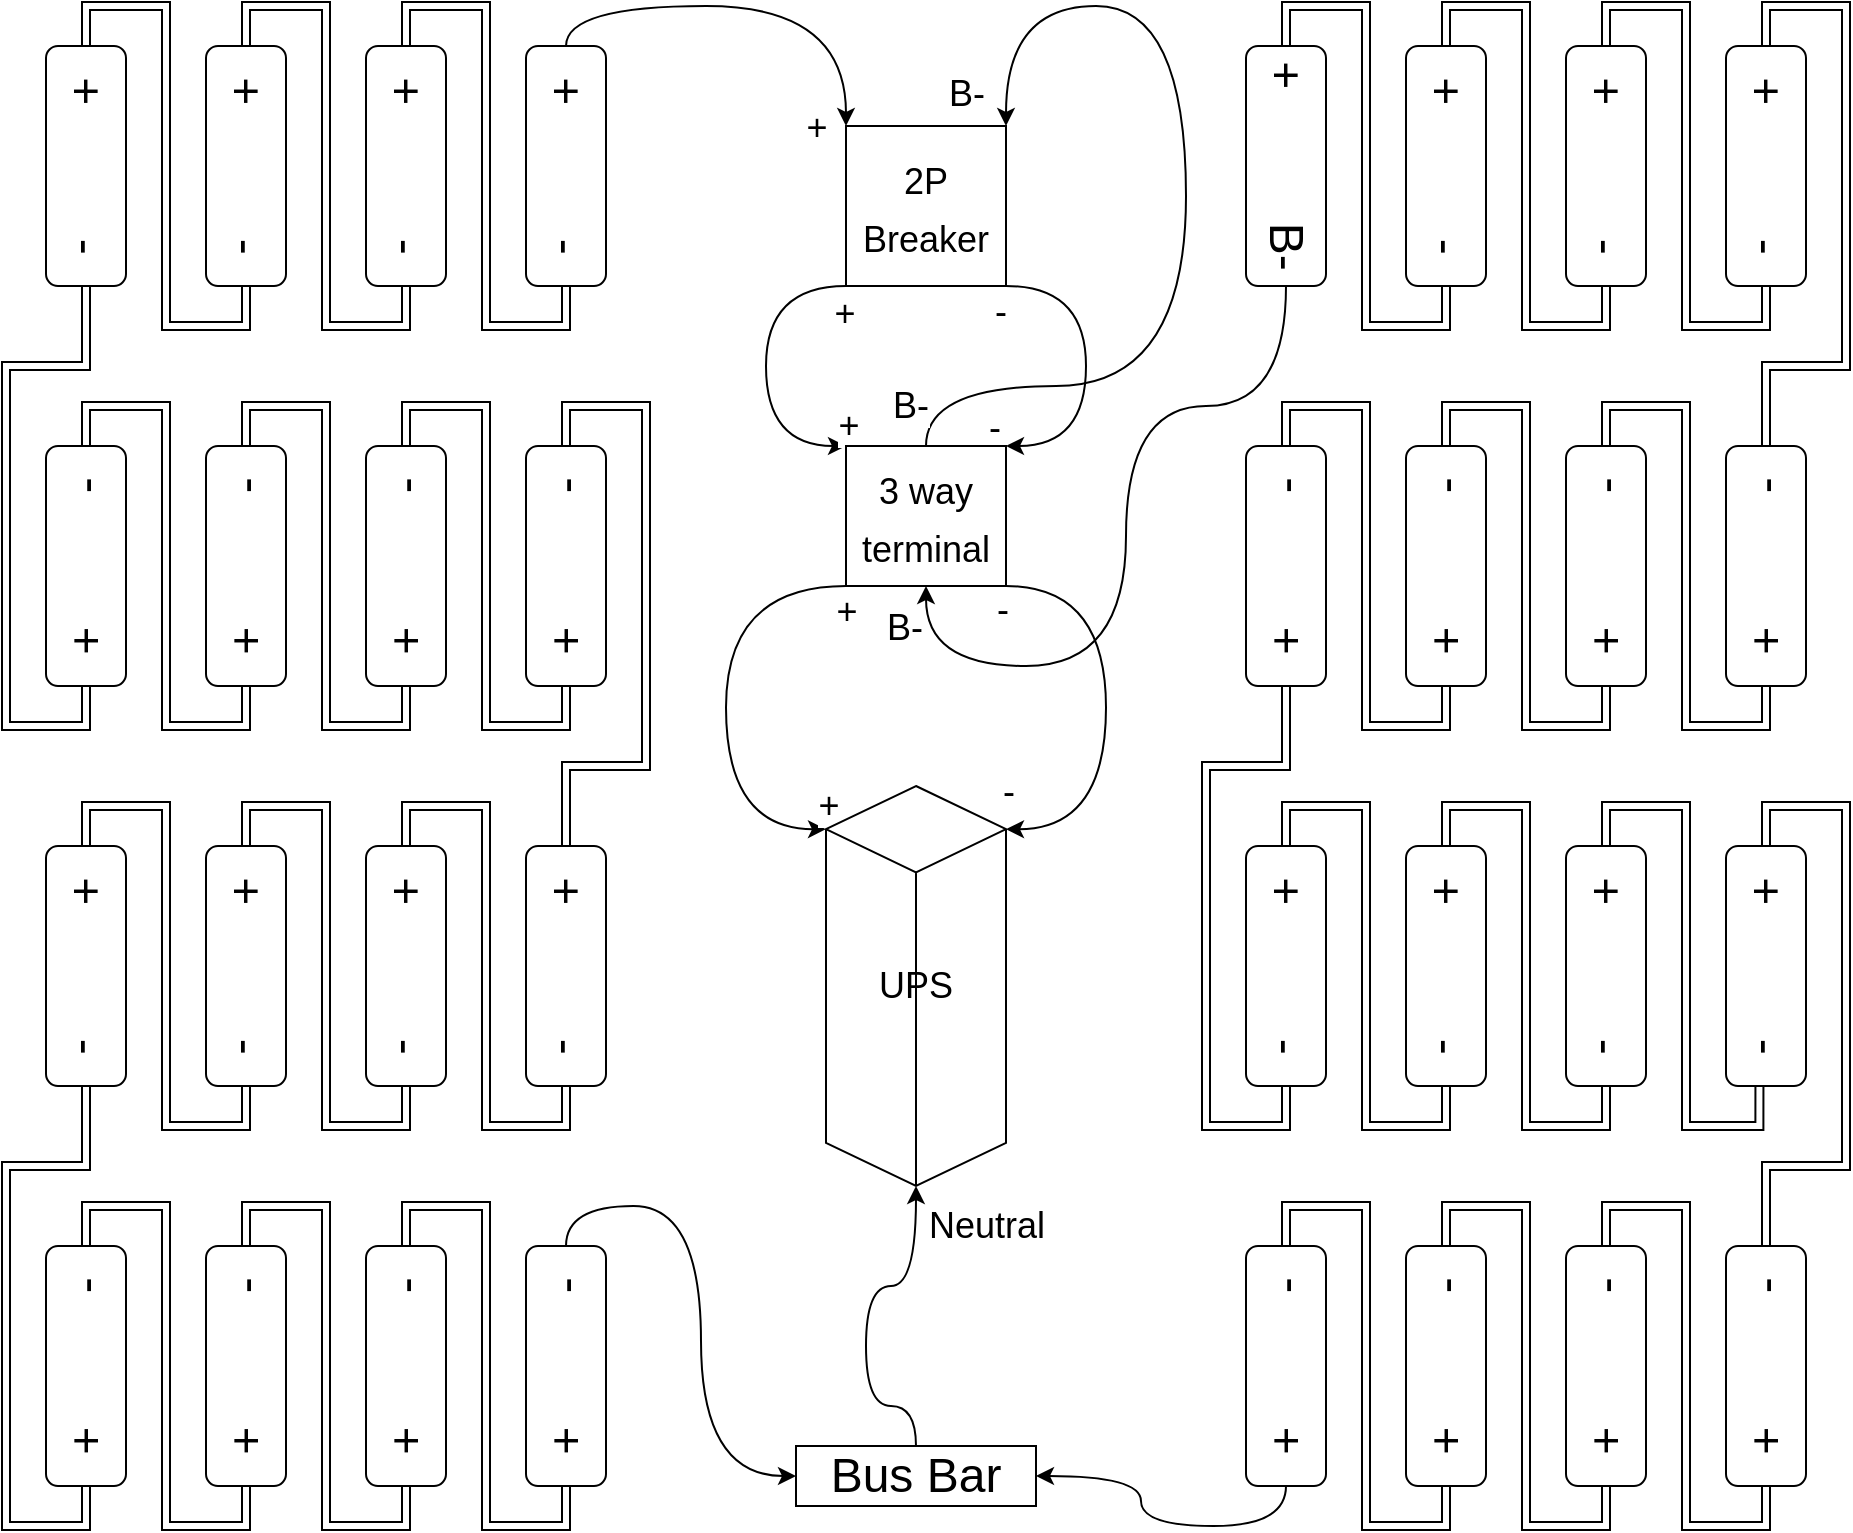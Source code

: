 <mxfile version="20.3.0" type="github">
  <diagram id="mfU2BSazRaiEXbV0FyCT" name="Page-1">
    <mxGraphModel dx="1422" dy="754" grid="1" gridSize="10" guides="1" tooltips="1" connect="1" arrows="1" fold="1" page="1" pageScale="1" pageWidth="1169" pageHeight="827" math="0" shadow="0">
      <root>
        <mxCell id="0" />
        <mxCell id="1" parent="0" />
        <mxCell id="yQb2XTzOwnP5ZNW3T5DW-7" style="rounded=0;orthogonalLoop=1;jettySize=auto;html=1;exitX=0;exitY=0.5;exitDx=0;exitDy=0;entryX=1;entryY=0.5;entryDx=0;entryDy=0;fontSize=24;edgeStyle=orthogonalEdgeStyle;shape=link;" parent="1" source="yQb2XTzOwnP5ZNW3T5DW-5" target="yQb2XTzOwnP5ZNW3T5DW-6" edge="1">
          <mxGeometry relative="1" as="geometry" />
        </mxCell>
        <mxCell id="yQb2XTzOwnP5ZNW3T5DW-20" style="edgeStyle=orthogonalEdgeStyle;shape=link;rounded=0;orthogonalLoop=1;jettySize=auto;html=1;exitX=1;exitY=0.5;exitDx=0;exitDy=0;entryX=0;entryY=0.5;entryDx=0;entryDy=0;fontSize=24;" parent="1" source="yQb2XTzOwnP5ZNW3T5DW-5" target="yQb2XTzOwnP5ZNW3T5DW-18" edge="1">
          <mxGeometry relative="1" as="geometry" />
        </mxCell>
        <mxCell id="yQb2XTzOwnP5ZNW3T5DW-5" value="&lt;font style=&quot;font-size: 24px;&quot;&gt;+&amp;nbsp; &amp;nbsp; &amp;nbsp; &amp;nbsp; &amp;nbsp; -&lt;/font&gt;" style="rounded=1;whiteSpace=wrap;html=1;fontSize=18;rotation=90;" parent="1" vertex="1">
          <mxGeometry y="80" width="120" height="40" as="geometry" />
        </mxCell>
        <mxCell id="yQb2XTzOwnP5ZNW3T5DW-9" style="edgeStyle=orthogonalEdgeStyle;shape=link;rounded=0;orthogonalLoop=1;jettySize=auto;html=1;exitX=0;exitY=0.5;exitDx=0;exitDy=0;entryX=1;entryY=0.5;entryDx=0;entryDy=0;fontSize=24;" parent="1" source="yQb2XTzOwnP5ZNW3T5DW-6" target="yQb2XTzOwnP5ZNW3T5DW-8" edge="1">
          <mxGeometry relative="1" as="geometry" />
        </mxCell>
        <mxCell id="yQb2XTzOwnP5ZNW3T5DW-6" value="&lt;font style=&quot;font-size: 24px;&quot;&gt;+&amp;nbsp; &amp;nbsp; &amp;nbsp; &amp;nbsp; &amp;nbsp; -&lt;/font&gt;" style="rounded=1;whiteSpace=wrap;html=1;fontSize=18;rotation=90;" parent="1" vertex="1">
          <mxGeometry x="80" y="80" width="120" height="40" as="geometry" />
        </mxCell>
        <mxCell id="yQb2XTzOwnP5ZNW3T5DW-11" style="edgeStyle=orthogonalEdgeStyle;shape=link;rounded=0;orthogonalLoop=1;jettySize=auto;html=1;exitX=0;exitY=0.5;exitDx=0;exitDy=0;entryX=1;entryY=0.5;entryDx=0;entryDy=0;fontSize=24;" parent="1" source="yQb2XTzOwnP5ZNW3T5DW-8" target="yQb2XTzOwnP5ZNW3T5DW-10" edge="1">
          <mxGeometry relative="1" as="geometry" />
        </mxCell>
        <mxCell id="yQb2XTzOwnP5ZNW3T5DW-8" value="&lt;font style=&quot;font-size: 24px;&quot;&gt;+&amp;nbsp; &amp;nbsp; &amp;nbsp; &amp;nbsp; &amp;nbsp; -&lt;/font&gt;" style="rounded=1;whiteSpace=wrap;html=1;fontSize=18;rotation=90;" parent="1" vertex="1">
          <mxGeometry x="160" y="80" width="120" height="40" as="geometry" />
        </mxCell>
        <mxCell id="XG2Kc8SGQfTMG4fcbG-y-9" style="edgeStyle=orthogonalEdgeStyle;curved=1;rounded=0;orthogonalLoop=1;jettySize=auto;html=1;exitX=0;exitY=0.5;exitDx=0;exitDy=0;entryX=0;entryY=0;entryDx=0;entryDy=0;fontSize=18;elbow=vertical;" edge="1" parent="1" source="yQb2XTzOwnP5ZNW3T5DW-10" target="yQb2XTzOwnP5ZNW3T5DW-78">
          <mxGeometry relative="1" as="geometry" />
        </mxCell>
        <mxCell id="XG2Kc8SGQfTMG4fcbG-y-10" value="+" style="edgeLabel;html=1;align=center;verticalAlign=middle;resizable=0;points=[];fontSize=18;" vertex="1" connectable="0" parent="XG2Kc8SGQfTMG4fcbG-y-9">
          <mxGeometry x="0.881" y="1" relative="1" as="geometry">
            <mxPoint x="-16" y="14" as="offset" />
          </mxGeometry>
        </mxCell>
        <mxCell id="yQb2XTzOwnP5ZNW3T5DW-10" value="&lt;font style=&quot;font-size: 24px;&quot;&gt;+&amp;nbsp; &amp;nbsp; &amp;nbsp; &amp;nbsp; &amp;nbsp; -&lt;/font&gt;" style="rounded=1;whiteSpace=wrap;html=1;fontSize=18;rotation=90;" parent="1" vertex="1">
          <mxGeometry x="240" y="80" width="120" height="40" as="geometry" />
        </mxCell>
        <mxCell id="yQb2XTzOwnP5ZNW3T5DW-32" style="edgeStyle=orthogonalEdgeStyle;shape=link;rounded=0;orthogonalLoop=1;jettySize=auto;html=1;exitX=1;exitY=0.5;exitDx=0;exitDy=0;fontSize=24;" parent="1" source="yQb2XTzOwnP5ZNW3T5DW-15" target="yQb2XTzOwnP5ZNW3T5DW-27" edge="1">
          <mxGeometry relative="1" as="geometry" />
        </mxCell>
        <mxCell id="yQb2XTzOwnP5ZNW3T5DW-15" value="&lt;font style=&quot;font-size: 24px;&quot;&gt;+&amp;nbsp; &amp;nbsp; &amp;nbsp; &amp;nbsp; &amp;nbsp; -&lt;/font&gt;" style="rounded=1;whiteSpace=wrap;html=1;fontSize=18;rotation=-90;" parent="1" vertex="1">
          <mxGeometry x="240" y="280" width="120" height="40" as="geometry" />
        </mxCell>
        <mxCell id="yQb2XTzOwnP5ZNW3T5DW-23" style="edgeStyle=orthogonalEdgeStyle;shape=link;rounded=0;orthogonalLoop=1;jettySize=auto;html=1;exitX=1;exitY=0.5;exitDx=0;exitDy=0;entryX=0;entryY=0.5;entryDx=0;entryDy=0;fontSize=24;" parent="1" source="yQb2XTzOwnP5ZNW3T5DW-16" target="yQb2XTzOwnP5ZNW3T5DW-15" edge="1">
          <mxGeometry relative="1" as="geometry" />
        </mxCell>
        <mxCell id="yQb2XTzOwnP5ZNW3T5DW-16" value="&lt;font style=&quot;font-size: 24px;&quot;&gt;+&amp;nbsp; &amp;nbsp; &amp;nbsp; &amp;nbsp; &amp;nbsp; -&lt;/font&gt;" style="rounded=1;whiteSpace=wrap;html=1;fontSize=18;rotation=-90;" parent="1" vertex="1">
          <mxGeometry x="160" y="280" width="120" height="40" as="geometry" />
        </mxCell>
        <mxCell id="yQb2XTzOwnP5ZNW3T5DW-22" style="edgeStyle=orthogonalEdgeStyle;shape=link;rounded=0;orthogonalLoop=1;jettySize=auto;html=1;exitX=1;exitY=0.5;exitDx=0;exitDy=0;entryX=0;entryY=0.5;entryDx=0;entryDy=0;fontSize=24;" parent="1" source="yQb2XTzOwnP5ZNW3T5DW-17" target="yQb2XTzOwnP5ZNW3T5DW-16" edge="1">
          <mxGeometry relative="1" as="geometry" />
        </mxCell>
        <mxCell id="yQb2XTzOwnP5ZNW3T5DW-17" value="&lt;font style=&quot;font-size: 24px;&quot;&gt;+&amp;nbsp; &amp;nbsp; &amp;nbsp; &amp;nbsp; &amp;nbsp; -&lt;/font&gt;" style="rounded=1;whiteSpace=wrap;html=1;fontSize=18;rotation=-90;" parent="1" vertex="1">
          <mxGeometry x="80" y="280" width="120" height="40" as="geometry" />
        </mxCell>
        <mxCell id="yQb2XTzOwnP5ZNW3T5DW-21" style="edgeStyle=orthogonalEdgeStyle;shape=link;rounded=0;orthogonalLoop=1;jettySize=auto;html=1;exitX=1;exitY=0.5;exitDx=0;exitDy=0;entryX=0;entryY=0.5;entryDx=0;entryDy=0;fontSize=24;" parent="1" source="yQb2XTzOwnP5ZNW3T5DW-18" target="yQb2XTzOwnP5ZNW3T5DW-17" edge="1">
          <mxGeometry relative="1" as="geometry" />
        </mxCell>
        <mxCell id="yQb2XTzOwnP5ZNW3T5DW-18" value="&lt;font style=&quot;font-size: 24px;&quot;&gt;+&amp;nbsp; &amp;nbsp; &amp;nbsp; &amp;nbsp; &amp;nbsp; -&lt;/font&gt;" style="rounded=1;whiteSpace=wrap;html=1;fontSize=18;rotation=-90;" parent="1" vertex="1">
          <mxGeometry y="280" width="120" height="40" as="geometry" />
        </mxCell>
        <mxCell id="yQb2XTzOwnP5ZNW3T5DW-36" style="edgeStyle=orthogonalEdgeStyle;shape=link;rounded=0;orthogonalLoop=1;jettySize=auto;html=1;exitX=1;exitY=0.5;exitDx=0;exitDy=0;entryX=0;entryY=0.5;entryDx=0;entryDy=0;fontSize=24;" parent="1" source="yQb2XTzOwnP5ZNW3T5DW-24" target="yQb2XTzOwnP5ZNW3T5DW-31" edge="1">
          <mxGeometry relative="1" as="geometry" />
        </mxCell>
        <mxCell id="yQb2XTzOwnP5ZNW3T5DW-24" value="&lt;font style=&quot;font-size: 24px;&quot;&gt;+&amp;nbsp; &amp;nbsp; &amp;nbsp; &amp;nbsp; &amp;nbsp; -&lt;/font&gt;" style="rounded=1;whiteSpace=wrap;html=1;fontSize=18;rotation=90;" parent="1" vertex="1">
          <mxGeometry y="480" width="120" height="40" as="geometry" />
        </mxCell>
        <mxCell id="yQb2XTzOwnP5ZNW3T5DW-35" style="edgeStyle=orthogonalEdgeStyle;shape=link;rounded=0;orthogonalLoop=1;jettySize=auto;html=1;exitX=1;exitY=0.5;exitDx=0;exitDy=0;entryX=0;entryY=0.5;entryDx=0;entryDy=0;fontSize=24;" parent="1" source="yQb2XTzOwnP5ZNW3T5DW-25" target="yQb2XTzOwnP5ZNW3T5DW-24" edge="1">
          <mxGeometry relative="1" as="geometry" />
        </mxCell>
        <mxCell id="yQb2XTzOwnP5ZNW3T5DW-25" value="&lt;font style=&quot;font-size: 24px;&quot;&gt;+&amp;nbsp; &amp;nbsp; &amp;nbsp; &amp;nbsp; &amp;nbsp; -&lt;/font&gt;" style="rounded=1;whiteSpace=wrap;html=1;fontSize=18;rotation=90;" parent="1" vertex="1">
          <mxGeometry x="80" y="480" width="120" height="40" as="geometry" />
        </mxCell>
        <mxCell id="yQb2XTzOwnP5ZNW3T5DW-34" style="edgeStyle=orthogonalEdgeStyle;shape=link;rounded=0;orthogonalLoop=1;jettySize=auto;html=1;exitX=1;exitY=0.5;exitDx=0;exitDy=0;entryX=0;entryY=0.5;entryDx=0;entryDy=0;fontSize=24;" parent="1" source="yQb2XTzOwnP5ZNW3T5DW-26" target="yQb2XTzOwnP5ZNW3T5DW-25" edge="1">
          <mxGeometry relative="1" as="geometry" />
        </mxCell>
        <mxCell id="yQb2XTzOwnP5ZNW3T5DW-26" value="&lt;font style=&quot;font-size: 24px;&quot;&gt;+&amp;nbsp; &amp;nbsp; &amp;nbsp; &amp;nbsp; &amp;nbsp; -&lt;/font&gt;" style="rounded=1;whiteSpace=wrap;html=1;fontSize=18;rotation=90;" parent="1" vertex="1">
          <mxGeometry x="160" y="480" width="120" height="40" as="geometry" />
        </mxCell>
        <mxCell id="yQb2XTzOwnP5ZNW3T5DW-33" style="edgeStyle=orthogonalEdgeStyle;shape=link;rounded=0;orthogonalLoop=1;jettySize=auto;html=1;exitX=1;exitY=0.5;exitDx=0;exitDy=0;entryX=0;entryY=0.5;entryDx=0;entryDy=0;fontSize=24;" parent="1" source="yQb2XTzOwnP5ZNW3T5DW-27" target="yQb2XTzOwnP5ZNW3T5DW-26" edge="1">
          <mxGeometry relative="1" as="geometry" />
        </mxCell>
        <mxCell id="yQb2XTzOwnP5ZNW3T5DW-27" value="&lt;font style=&quot;font-size: 24px;&quot;&gt;+&amp;nbsp; &amp;nbsp; &amp;nbsp; &amp;nbsp; &amp;nbsp; -&lt;/font&gt;" style="rounded=1;whiteSpace=wrap;html=1;fontSize=18;rotation=90;" parent="1" vertex="1">
          <mxGeometry x="240" y="480" width="120" height="40" as="geometry" />
        </mxCell>
        <mxCell id="yQb2XTzOwnP5ZNW3T5DW-104" style="edgeStyle=orthogonalEdgeStyle;curved=1;rounded=0;orthogonalLoop=1;jettySize=auto;html=1;exitX=1;exitY=0.5;exitDx=0;exitDy=0;entryX=0;entryY=0.5;entryDx=0;entryDy=0;fontSize=18;elbow=vertical;" parent="1" source="yQb2XTzOwnP5ZNW3T5DW-28" target="yQb2XTzOwnP5ZNW3T5DW-74" edge="1">
          <mxGeometry relative="1" as="geometry" />
        </mxCell>
        <mxCell id="yQb2XTzOwnP5ZNW3T5DW-28" value="&lt;font style=&quot;font-size: 24px;&quot;&gt;+&amp;nbsp; &amp;nbsp; &amp;nbsp; &amp;nbsp; &amp;nbsp; -&lt;/font&gt;" style="rounded=1;whiteSpace=wrap;html=1;fontSize=18;rotation=-90;" parent="1" vertex="1">
          <mxGeometry x="240" y="680" width="120" height="40" as="geometry" />
        </mxCell>
        <mxCell id="yQb2XTzOwnP5ZNW3T5DW-39" style="edgeStyle=orthogonalEdgeStyle;shape=link;rounded=0;orthogonalLoop=1;jettySize=auto;html=1;exitX=1;exitY=0.5;exitDx=0;exitDy=0;entryX=0;entryY=0.5;entryDx=0;entryDy=0;fontSize=24;" parent="1" source="yQb2XTzOwnP5ZNW3T5DW-29" target="yQb2XTzOwnP5ZNW3T5DW-28" edge="1">
          <mxGeometry relative="1" as="geometry" />
        </mxCell>
        <mxCell id="yQb2XTzOwnP5ZNW3T5DW-29" value="&lt;font style=&quot;font-size: 24px;&quot;&gt;+&amp;nbsp; &amp;nbsp; &amp;nbsp; &amp;nbsp; &amp;nbsp; -&lt;/font&gt;" style="rounded=1;whiteSpace=wrap;html=1;fontSize=18;rotation=-90;" parent="1" vertex="1">
          <mxGeometry x="160" y="680" width="120" height="40" as="geometry" />
        </mxCell>
        <mxCell id="yQb2XTzOwnP5ZNW3T5DW-38" style="edgeStyle=orthogonalEdgeStyle;shape=link;rounded=0;orthogonalLoop=1;jettySize=auto;html=1;exitX=1;exitY=0.5;exitDx=0;exitDy=0;entryX=0;entryY=0.5;entryDx=0;entryDy=0;fontSize=24;" parent="1" source="yQb2XTzOwnP5ZNW3T5DW-30" target="yQb2XTzOwnP5ZNW3T5DW-29" edge="1">
          <mxGeometry relative="1" as="geometry" />
        </mxCell>
        <mxCell id="yQb2XTzOwnP5ZNW3T5DW-30" value="&lt;font style=&quot;font-size: 24px;&quot;&gt;+&amp;nbsp; &amp;nbsp; &amp;nbsp; &amp;nbsp; &amp;nbsp; -&lt;/font&gt;" style="rounded=1;whiteSpace=wrap;html=1;fontSize=18;rotation=-90;" parent="1" vertex="1">
          <mxGeometry x="80" y="680" width="120" height="40" as="geometry" />
        </mxCell>
        <mxCell id="yQb2XTzOwnP5ZNW3T5DW-37" style="edgeStyle=orthogonalEdgeStyle;shape=link;rounded=0;orthogonalLoop=1;jettySize=auto;html=1;exitX=1;exitY=0.5;exitDx=0;exitDy=0;entryX=0;entryY=0.5;entryDx=0;entryDy=0;fontSize=24;" parent="1" source="yQb2XTzOwnP5ZNW3T5DW-31" target="yQb2XTzOwnP5ZNW3T5DW-30" edge="1">
          <mxGeometry relative="1" as="geometry" />
        </mxCell>
        <mxCell id="yQb2XTzOwnP5ZNW3T5DW-31" value="&lt;font style=&quot;font-size: 24px;&quot;&gt;+&amp;nbsp; &amp;nbsp; &amp;nbsp; &amp;nbsp; &amp;nbsp; -&lt;/font&gt;" style="rounded=1;whiteSpace=wrap;html=1;fontSize=18;rotation=-90;" parent="1" vertex="1">
          <mxGeometry y="680" width="120" height="40" as="geometry" />
        </mxCell>
        <mxCell id="yQb2XTzOwnP5ZNW3T5DW-56" style="edgeStyle=orthogonalEdgeStyle;shape=link;rounded=0;orthogonalLoop=1;jettySize=auto;html=1;exitX=0;exitY=0.5;exitDx=0;exitDy=0;entryX=1;entryY=0.5;entryDx=0;entryDy=0;fontSize=24;" parent="1" source="yQb2XTzOwnP5ZNW3T5DW-40" target="yQb2XTzOwnP5ZNW3T5DW-41" edge="1">
          <mxGeometry relative="1" as="geometry" />
        </mxCell>
        <mxCell id="XG2Kc8SGQfTMG4fcbG-y-1" value="" style="edgeStyle=orthogonalEdgeStyle;curved=1;rounded=0;orthogonalLoop=1;jettySize=auto;html=1;exitX=1;exitY=0.5;exitDx=0;exitDy=0;entryX=0.5;entryY=1;entryDx=0;entryDy=0;" edge="1" parent="1" source="yQb2XTzOwnP5ZNW3T5DW-40" target="yQb2XTzOwnP5ZNW3T5DW-82">
          <mxGeometry relative="1" as="geometry">
            <Array as="points">
              <mxPoint x="660" y="220" />
              <mxPoint x="580" y="220" />
              <mxPoint x="580" y="350" />
              <mxPoint x="480" y="350" />
            </Array>
          </mxGeometry>
        </mxCell>
        <mxCell id="XG2Kc8SGQfTMG4fcbG-y-5" value="&lt;font style=&quot;font-size: 18px;&quot;&gt;B-&lt;/font&gt;" style="edgeLabel;html=1;align=center;verticalAlign=middle;resizable=0;points=[];" vertex="1" connectable="0" parent="XG2Kc8SGQfTMG4fcbG-y-1">
          <mxGeometry x="0.707" y="-6" relative="1" as="geometry">
            <mxPoint x="-31" y="-13" as="offset" />
          </mxGeometry>
        </mxCell>
        <mxCell id="yQb2XTzOwnP5ZNW3T5DW-40" value="&lt;font style=&quot;font-size: 24px;&quot;&gt;+&amp;nbsp; &amp;nbsp; &amp;nbsp; &amp;nbsp; &amp;nbsp; B-&lt;/font&gt;" style="rounded=1;whiteSpace=wrap;html=1;fontSize=18;rotation=90;" parent="1" vertex="1">
          <mxGeometry x="600" y="80" width="120" height="40" as="geometry" />
        </mxCell>
        <mxCell id="yQb2XTzOwnP5ZNW3T5DW-57" style="edgeStyle=orthogonalEdgeStyle;shape=link;rounded=0;orthogonalLoop=1;jettySize=auto;html=1;exitX=0;exitY=0.5;exitDx=0;exitDy=0;entryX=1;entryY=0.5;entryDx=0;entryDy=0;fontSize=24;" parent="1" source="yQb2XTzOwnP5ZNW3T5DW-41" target="yQb2XTzOwnP5ZNW3T5DW-42" edge="1">
          <mxGeometry relative="1" as="geometry" />
        </mxCell>
        <mxCell id="yQb2XTzOwnP5ZNW3T5DW-41" value="&lt;font style=&quot;font-size: 24px;&quot;&gt;+&amp;nbsp; &amp;nbsp; &amp;nbsp; &amp;nbsp; &amp;nbsp; -&lt;/font&gt;" style="rounded=1;whiteSpace=wrap;html=1;fontSize=18;rotation=90;" parent="1" vertex="1">
          <mxGeometry x="680" y="80" width="120" height="40" as="geometry" />
        </mxCell>
        <mxCell id="yQb2XTzOwnP5ZNW3T5DW-58" style="edgeStyle=orthogonalEdgeStyle;shape=link;rounded=0;orthogonalLoop=1;jettySize=auto;html=1;exitX=0;exitY=0.5;exitDx=0;exitDy=0;entryX=1;entryY=0.5;entryDx=0;entryDy=0;fontSize=24;" parent="1" source="yQb2XTzOwnP5ZNW3T5DW-42" target="yQb2XTzOwnP5ZNW3T5DW-43" edge="1">
          <mxGeometry relative="1" as="geometry" />
        </mxCell>
        <mxCell id="yQb2XTzOwnP5ZNW3T5DW-42" value="&lt;font style=&quot;font-size: 24px;&quot;&gt;+&amp;nbsp; &amp;nbsp; &amp;nbsp; &amp;nbsp; &amp;nbsp; -&lt;/font&gt;" style="rounded=1;whiteSpace=wrap;html=1;fontSize=18;rotation=90;" parent="1" vertex="1">
          <mxGeometry x="760" y="80" width="120" height="40" as="geometry" />
        </mxCell>
        <mxCell id="yQb2XTzOwnP5ZNW3T5DW-59" style="edgeStyle=orthogonalEdgeStyle;shape=link;rounded=0;orthogonalLoop=1;jettySize=auto;html=1;exitX=0;exitY=0.5;exitDx=0;exitDy=0;entryX=1;entryY=0.5;entryDx=0;entryDy=0;fontSize=24;" parent="1" source="yQb2XTzOwnP5ZNW3T5DW-43" target="yQb2XTzOwnP5ZNW3T5DW-44" edge="1">
          <mxGeometry relative="1" as="geometry" />
        </mxCell>
        <mxCell id="yQb2XTzOwnP5ZNW3T5DW-43" value="&lt;font style=&quot;font-size: 24px;&quot;&gt;+&amp;nbsp; &amp;nbsp; &amp;nbsp; &amp;nbsp; &amp;nbsp; -&lt;/font&gt;" style="rounded=1;whiteSpace=wrap;html=1;fontSize=18;rotation=90;" parent="1" vertex="1">
          <mxGeometry x="840" y="80" width="120" height="40" as="geometry" />
        </mxCell>
        <mxCell id="yQb2XTzOwnP5ZNW3T5DW-60" style="edgeStyle=orthogonalEdgeStyle;shape=link;rounded=0;orthogonalLoop=1;jettySize=auto;html=1;exitX=0;exitY=0.5;exitDx=0;exitDy=0;entryX=1;entryY=0.5;entryDx=0;entryDy=0;fontSize=24;" parent="1" source="yQb2XTzOwnP5ZNW3T5DW-44" target="yQb2XTzOwnP5ZNW3T5DW-45" edge="1">
          <mxGeometry relative="1" as="geometry" />
        </mxCell>
        <mxCell id="yQb2XTzOwnP5ZNW3T5DW-44" value="&lt;font style=&quot;font-size: 24px;&quot;&gt;+&amp;nbsp; &amp;nbsp; &amp;nbsp; &amp;nbsp; &amp;nbsp; -&lt;/font&gt;" style="rounded=1;whiteSpace=wrap;html=1;fontSize=18;rotation=-90;" parent="1" vertex="1">
          <mxGeometry x="840" y="280" width="120" height="40" as="geometry" />
        </mxCell>
        <mxCell id="yQb2XTzOwnP5ZNW3T5DW-61" style="edgeStyle=orthogonalEdgeStyle;shape=link;rounded=0;orthogonalLoop=1;jettySize=auto;html=1;exitX=0;exitY=0.5;exitDx=0;exitDy=0;entryX=1;entryY=0.5;entryDx=0;entryDy=0;fontSize=24;" parent="1" source="yQb2XTzOwnP5ZNW3T5DW-45" target="yQb2XTzOwnP5ZNW3T5DW-46" edge="1">
          <mxGeometry relative="1" as="geometry" />
        </mxCell>
        <mxCell id="yQb2XTzOwnP5ZNW3T5DW-45" value="&lt;font style=&quot;font-size: 24px;&quot;&gt;+&amp;nbsp; &amp;nbsp; &amp;nbsp; &amp;nbsp; &amp;nbsp; -&lt;/font&gt;" style="rounded=1;whiteSpace=wrap;html=1;fontSize=18;rotation=-90;" parent="1" vertex="1">
          <mxGeometry x="760" y="280" width="120" height="40" as="geometry" />
        </mxCell>
        <mxCell id="yQb2XTzOwnP5ZNW3T5DW-62" style="edgeStyle=orthogonalEdgeStyle;shape=link;rounded=0;orthogonalLoop=1;jettySize=auto;html=1;exitX=0;exitY=0.5;exitDx=0;exitDy=0;entryX=1;entryY=0.5;entryDx=0;entryDy=0;fontSize=24;" parent="1" source="yQb2XTzOwnP5ZNW3T5DW-46" target="yQb2XTzOwnP5ZNW3T5DW-47" edge="1">
          <mxGeometry relative="1" as="geometry">
            <Array as="points">
              <mxPoint x="740" y="380" />
              <mxPoint x="700" y="380" />
              <mxPoint x="700" y="220" />
              <mxPoint x="660" y="220" />
            </Array>
          </mxGeometry>
        </mxCell>
        <mxCell id="yQb2XTzOwnP5ZNW3T5DW-46" value="&lt;font style=&quot;font-size: 24px;&quot;&gt;+&amp;nbsp; &amp;nbsp; &amp;nbsp; &amp;nbsp; &amp;nbsp; -&lt;/font&gt;" style="rounded=1;whiteSpace=wrap;html=1;fontSize=18;rotation=-90;" parent="1" vertex="1">
          <mxGeometry x="680" y="280" width="120" height="40" as="geometry" />
        </mxCell>
        <mxCell id="yQb2XTzOwnP5ZNW3T5DW-63" style="edgeStyle=orthogonalEdgeStyle;shape=link;rounded=0;orthogonalLoop=1;jettySize=auto;html=1;exitX=0;exitY=0.5;exitDx=0;exitDy=0;entryX=1;entryY=0.5;entryDx=0;entryDy=0;fontSize=24;" parent="1" source="yQb2XTzOwnP5ZNW3T5DW-47" target="yQb2XTzOwnP5ZNW3T5DW-48" edge="1">
          <mxGeometry relative="1" as="geometry" />
        </mxCell>
        <mxCell id="yQb2XTzOwnP5ZNW3T5DW-47" value="&lt;font style=&quot;font-size: 24px;&quot;&gt;+&amp;nbsp; &amp;nbsp; &amp;nbsp; &amp;nbsp; &amp;nbsp; -&lt;/font&gt;" style="rounded=1;whiteSpace=wrap;html=1;fontSize=18;rotation=-90;" parent="1" vertex="1">
          <mxGeometry x="600" y="280" width="120" height="40" as="geometry" />
        </mxCell>
        <mxCell id="yQb2XTzOwnP5ZNW3T5DW-64" style="edgeStyle=orthogonalEdgeStyle;shape=link;rounded=0;orthogonalLoop=1;jettySize=auto;html=1;exitX=0;exitY=0.5;exitDx=0;exitDy=0;entryX=1;entryY=0.5;entryDx=0;entryDy=0;fontSize=24;" parent="1" source="yQb2XTzOwnP5ZNW3T5DW-48" target="yQb2XTzOwnP5ZNW3T5DW-49" edge="1">
          <mxGeometry relative="1" as="geometry" />
        </mxCell>
        <mxCell id="yQb2XTzOwnP5ZNW3T5DW-48" value="&lt;font style=&quot;font-size: 24px;&quot;&gt;+&amp;nbsp; &amp;nbsp; &amp;nbsp; &amp;nbsp; &amp;nbsp; -&lt;/font&gt;" style="rounded=1;whiteSpace=wrap;html=1;fontSize=18;rotation=90;" parent="1" vertex="1">
          <mxGeometry x="600" y="480" width="120" height="40" as="geometry" />
        </mxCell>
        <mxCell id="yQb2XTzOwnP5ZNW3T5DW-65" style="edgeStyle=orthogonalEdgeStyle;shape=link;rounded=0;orthogonalLoop=1;jettySize=auto;html=1;exitX=0;exitY=0.5;exitDx=0;exitDy=0;entryX=1;entryY=0.5;entryDx=0;entryDy=0;fontSize=24;" parent="1" source="yQb2XTzOwnP5ZNW3T5DW-49" target="yQb2XTzOwnP5ZNW3T5DW-50" edge="1">
          <mxGeometry relative="1" as="geometry" />
        </mxCell>
        <mxCell id="yQb2XTzOwnP5ZNW3T5DW-49" value="&lt;font style=&quot;font-size: 24px;&quot;&gt;+&amp;nbsp; &amp;nbsp; &amp;nbsp; &amp;nbsp; &amp;nbsp; -&lt;/font&gt;" style="rounded=1;whiteSpace=wrap;html=1;fontSize=18;rotation=90;" parent="1" vertex="1">
          <mxGeometry x="680" y="480" width="120" height="40" as="geometry" />
        </mxCell>
        <mxCell id="yQb2XTzOwnP5ZNW3T5DW-66" style="edgeStyle=orthogonalEdgeStyle;shape=link;rounded=0;orthogonalLoop=1;jettySize=auto;html=1;exitX=0;exitY=0.5;exitDx=0;exitDy=0;entryX=0.994;entryY=0.582;entryDx=0;entryDy=0;entryPerimeter=0;fontSize=24;" parent="1" source="yQb2XTzOwnP5ZNW3T5DW-50" target="yQb2XTzOwnP5ZNW3T5DW-51" edge="1">
          <mxGeometry relative="1" as="geometry" />
        </mxCell>
        <mxCell id="yQb2XTzOwnP5ZNW3T5DW-50" value="&lt;font style=&quot;font-size: 24px;&quot;&gt;+&amp;nbsp; &amp;nbsp; &amp;nbsp; &amp;nbsp; &amp;nbsp; -&lt;/font&gt;" style="rounded=1;whiteSpace=wrap;html=1;fontSize=18;rotation=90;" parent="1" vertex="1">
          <mxGeometry x="760" y="480" width="120" height="40" as="geometry" />
        </mxCell>
        <mxCell id="yQb2XTzOwnP5ZNW3T5DW-67" style="edgeStyle=orthogonalEdgeStyle;shape=link;rounded=0;orthogonalLoop=1;jettySize=auto;html=1;exitX=0;exitY=0.5;exitDx=0;exitDy=0;entryX=1;entryY=0.5;entryDx=0;entryDy=0;fontSize=24;" parent="1" source="yQb2XTzOwnP5ZNW3T5DW-51" target="yQb2XTzOwnP5ZNW3T5DW-52" edge="1">
          <mxGeometry relative="1" as="geometry" />
        </mxCell>
        <mxCell id="yQb2XTzOwnP5ZNW3T5DW-51" value="&lt;font style=&quot;font-size: 24px;&quot;&gt;+&amp;nbsp; &amp;nbsp; &amp;nbsp; &amp;nbsp; &amp;nbsp; -&lt;/font&gt;" style="rounded=1;whiteSpace=wrap;html=1;fontSize=18;rotation=90;" parent="1" vertex="1">
          <mxGeometry x="840" y="480" width="120" height="40" as="geometry" />
        </mxCell>
        <mxCell id="yQb2XTzOwnP5ZNW3T5DW-68" style="edgeStyle=orthogonalEdgeStyle;shape=link;rounded=0;orthogonalLoop=1;jettySize=auto;html=1;exitX=0;exitY=0.5;exitDx=0;exitDy=0;entryX=1;entryY=0.5;entryDx=0;entryDy=0;fontSize=24;" parent="1" source="yQb2XTzOwnP5ZNW3T5DW-52" target="yQb2XTzOwnP5ZNW3T5DW-53" edge="1">
          <mxGeometry relative="1" as="geometry" />
        </mxCell>
        <mxCell id="yQb2XTzOwnP5ZNW3T5DW-52" value="&lt;font style=&quot;font-size: 24px;&quot;&gt;+&amp;nbsp; &amp;nbsp; &amp;nbsp; &amp;nbsp; &amp;nbsp; -&lt;/font&gt;" style="rounded=1;whiteSpace=wrap;html=1;fontSize=18;rotation=-90;" parent="1" vertex="1">
          <mxGeometry x="840" y="680" width="120" height="40" as="geometry" />
        </mxCell>
        <mxCell id="yQb2XTzOwnP5ZNW3T5DW-69" style="edgeStyle=orthogonalEdgeStyle;shape=link;rounded=0;orthogonalLoop=1;jettySize=auto;html=1;exitX=0;exitY=0.5;exitDx=0;exitDy=0;entryX=1;entryY=0.5;entryDx=0;entryDy=0;fontSize=24;" parent="1" source="yQb2XTzOwnP5ZNW3T5DW-53" target="yQb2XTzOwnP5ZNW3T5DW-54" edge="1">
          <mxGeometry relative="1" as="geometry" />
        </mxCell>
        <mxCell id="yQb2XTzOwnP5ZNW3T5DW-53" value="&lt;font style=&quot;font-size: 24px;&quot;&gt;+&amp;nbsp; &amp;nbsp; &amp;nbsp; &amp;nbsp; &amp;nbsp; -&lt;/font&gt;" style="rounded=1;whiteSpace=wrap;html=1;fontSize=18;rotation=-90;" parent="1" vertex="1">
          <mxGeometry x="760" y="680" width="120" height="40" as="geometry" />
        </mxCell>
        <mxCell id="yQb2XTzOwnP5ZNW3T5DW-70" style="edgeStyle=orthogonalEdgeStyle;shape=link;rounded=0;orthogonalLoop=1;jettySize=auto;html=1;exitX=0;exitY=0.5;exitDx=0;exitDy=0;entryX=1;entryY=0.5;entryDx=0;entryDy=0;fontSize=24;" parent="1" source="yQb2XTzOwnP5ZNW3T5DW-54" target="yQb2XTzOwnP5ZNW3T5DW-55" edge="1">
          <mxGeometry relative="1" as="geometry" />
        </mxCell>
        <mxCell id="yQb2XTzOwnP5ZNW3T5DW-54" value="&lt;font style=&quot;font-size: 24px;&quot;&gt;+&amp;nbsp; &amp;nbsp; &amp;nbsp; &amp;nbsp; &amp;nbsp; -&lt;/font&gt;" style="rounded=1;whiteSpace=wrap;html=1;fontSize=18;rotation=-90;" parent="1" vertex="1">
          <mxGeometry x="680" y="680" width="120" height="40" as="geometry" />
        </mxCell>
        <mxCell id="yQb2XTzOwnP5ZNW3T5DW-105" style="edgeStyle=orthogonalEdgeStyle;curved=1;rounded=0;orthogonalLoop=1;jettySize=auto;html=1;exitX=0;exitY=0.5;exitDx=0;exitDy=0;entryX=1;entryY=0.5;entryDx=0;entryDy=0;fontSize=18;elbow=vertical;" parent="1" source="yQb2XTzOwnP5ZNW3T5DW-55" target="yQb2XTzOwnP5ZNW3T5DW-74" edge="1">
          <mxGeometry relative="1" as="geometry" />
        </mxCell>
        <mxCell id="yQb2XTzOwnP5ZNW3T5DW-55" value="&lt;font style=&quot;font-size: 24px;&quot;&gt;+&amp;nbsp; &amp;nbsp; &amp;nbsp; &amp;nbsp; &amp;nbsp; -&lt;/font&gt;" style="rounded=1;whiteSpace=wrap;html=1;fontSize=18;rotation=-90;" parent="1" vertex="1">
          <mxGeometry x="600" y="680" width="120" height="40" as="geometry" />
        </mxCell>
        <mxCell id="yQb2XTzOwnP5ZNW3T5DW-106" style="edgeStyle=orthogonalEdgeStyle;curved=1;rounded=0;orthogonalLoop=1;jettySize=auto;html=1;exitX=0.5;exitY=0;exitDx=0;exitDy=0;entryX=0.5;entryY=1;entryDx=0;entryDy=0;entryPerimeter=0;fontSize=18;elbow=vertical;" parent="1" source="yQb2XTzOwnP5ZNW3T5DW-74" target="yQb2XTzOwnP5ZNW3T5DW-100" edge="1">
          <mxGeometry relative="1" as="geometry">
            <Array as="points">
              <mxPoint x="475" y="720" />
              <mxPoint x="450" y="720" />
              <mxPoint x="450" y="660" />
              <mxPoint x="475" y="660" />
            </Array>
          </mxGeometry>
        </mxCell>
        <mxCell id="yQb2XTzOwnP5ZNW3T5DW-113" value="Neutral" style="edgeLabel;html=1;align=center;verticalAlign=middle;resizable=0;points=[];fontSize=18;" parent="yQb2XTzOwnP5ZNW3T5DW-106" vertex="1" connectable="0">
          <mxGeometry x="0.789" y="6" relative="1" as="geometry">
            <mxPoint x="41" y="1" as="offset" />
          </mxGeometry>
        </mxCell>
        <mxCell id="yQb2XTzOwnP5ZNW3T5DW-74" value="Bus Bar" style="rounded=0;whiteSpace=wrap;html=1;fontSize=24;" parent="1" vertex="1">
          <mxGeometry x="415" y="740" width="120" height="30" as="geometry" />
        </mxCell>
        <mxCell id="yQb2XTzOwnP5ZNW3T5DW-93" style="edgeStyle=orthogonalEdgeStyle;curved=1;rounded=0;orthogonalLoop=1;jettySize=auto;html=1;exitX=0;exitY=1;exitDx=0;exitDy=0;entryX=0;entryY=0;entryDx=0;entryDy=0;fontSize=24;" parent="1" source="yQb2XTzOwnP5ZNW3T5DW-78" target="yQb2XTzOwnP5ZNW3T5DW-82" edge="1">
          <mxGeometry relative="1" as="geometry">
            <Array as="points">
              <mxPoint x="400" y="160" />
              <mxPoint x="400" y="240" />
            </Array>
          </mxGeometry>
        </mxCell>
        <mxCell id="yQb2XTzOwnP5ZNW3T5DW-94" value="+" style="edgeLabel;html=1;align=center;verticalAlign=middle;resizable=0;points=[];fontSize=18;" parent="yQb2XTzOwnP5ZNW3T5DW-93" vertex="1" connectable="0">
          <mxGeometry x="-0.761" y="5" relative="1" as="geometry">
            <mxPoint x="18" y="9" as="offset" />
          </mxGeometry>
        </mxCell>
        <mxCell id="yQb2XTzOwnP5ZNW3T5DW-96" value="+" style="edgeLabel;html=1;align=center;verticalAlign=middle;resizable=0;points=[];fontSize=18;" parent="yQb2XTzOwnP5ZNW3T5DW-93" vertex="1" connectable="0">
          <mxGeometry x="0.85" y="-10" relative="1" as="geometry">
            <mxPoint x="20" y="7" as="offset" />
          </mxGeometry>
        </mxCell>
        <mxCell id="yQb2XTzOwnP5ZNW3T5DW-114" value="+" style="edgeLabel;html=1;align=center;verticalAlign=middle;resizable=0;points=[];fontSize=18;" parent="yQb2XTzOwnP5ZNW3T5DW-93" vertex="1" connectable="0">
          <mxGeometry x="0.867" y="-1" relative="1" as="geometry">
            <mxPoint x="11" y="-11" as="offset" />
          </mxGeometry>
        </mxCell>
        <mxCell id="XG2Kc8SGQfTMG4fcbG-y-4" style="edgeStyle=orthogonalEdgeStyle;curved=1;rounded=0;orthogonalLoop=1;jettySize=auto;html=1;exitX=1;exitY=1;exitDx=0;exitDy=0;entryX=1;entryY=0;entryDx=0;entryDy=0;elbow=vertical;" edge="1" parent="1" source="yQb2XTzOwnP5ZNW3T5DW-78" target="yQb2XTzOwnP5ZNW3T5DW-82">
          <mxGeometry relative="1" as="geometry">
            <Array as="points">
              <mxPoint x="560" y="160" />
              <mxPoint x="560" y="240" />
            </Array>
          </mxGeometry>
        </mxCell>
        <mxCell id="XG2Kc8SGQfTMG4fcbG-y-8" value="-" style="edgeLabel;html=1;align=center;verticalAlign=middle;resizable=0;points=[];fontSize=18;" vertex="1" connectable="0" parent="XG2Kc8SGQfTMG4fcbG-y-4">
          <mxGeometry x="0.588" y="-6" relative="1" as="geometry">
            <mxPoint x="-39" y="-3" as="offset" />
          </mxGeometry>
        </mxCell>
        <mxCell id="XG2Kc8SGQfTMG4fcbG-y-11" value="-" style="edgeLabel;html=1;align=center;verticalAlign=middle;resizable=0;points=[];fontSize=18;" vertex="1" connectable="0" parent="XG2Kc8SGQfTMG4fcbG-y-4">
          <mxGeometry x="-0.917" y="-1" relative="1" as="geometry">
            <mxPoint x="-10" y="12" as="offset" />
          </mxGeometry>
        </mxCell>
        <mxCell id="yQb2XTzOwnP5ZNW3T5DW-78" value="&lt;font style=&quot;font-size: 18px;&quot;&gt;2P Breaker&lt;/font&gt;" style="rounded=0;whiteSpace=wrap;html=1;fontSize=24;" parent="1" vertex="1">
          <mxGeometry x="440" y="80" width="80" height="80" as="geometry" />
        </mxCell>
        <mxCell id="yQb2XTzOwnP5ZNW3T5DW-107" style="edgeStyle=orthogonalEdgeStyle;curved=1;rounded=0;orthogonalLoop=1;jettySize=auto;html=1;exitX=1;exitY=1;exitDx=0;exitDy=0;entryX=0;entryY=0;entryDx=90;entryDy=21.607;entryPerimeter=0;fontSize=18;elbow=vertical;" parent="1" source="yQb2XTzOwnP5ZNW3T5DW-82" target="yQb2XTzOwnP5ZNW3T5DW-100" edge="1">
          <mxGeometry relative="1" as="geometry">
            <Array as="points">
              <mxPoint x="570" y="310" />
              <mxPoint x="570" y="432" />
            </Array>
          </mxGeometry>
        </mxCell>
        <mxCell id="yQb2XTzOwnP5ZNW3T5DW-110" value="-" style="edgeLabel;html=1;align=center;verticalAlign=middle;resizable=0;points=[];fontSize=18;" parent="yQb2XTzOwnP5ZNW3T5DW-107" vertex="1" connectable="0">
          <mxGeometry x="-0.872" y="-2" relative="1" as="geometry">
            <mxPoint x="-16" y="10" as="offset" />
          </mxGeometry>
        </mxCell>
        <mxCell id="yQb2XTzOwnP5ZNW3T5DW-111" value="-" style="edgeLabel;html=1;align=center;verticalAlign=middle;resizable=0;points=[];fontSize=18;" parent="yQb2XTzOwnP5ZNW3T5DW-107" vertex="1" connectable="0">
          <mxGeometry x="0.798" y="3" relative="1" as="geometry">
            <mxPoint x="-22" y="-22" as="offset" />
          </mxGeometry>
        </mxCell>
        <mxCell id="yQb2XTzOwnP5ZNW3T5DW-108" style="edgeStyle=orthogonalEdgeStyle;curved=1;rounded=0;orthogonalLoop=1;jettySize=auto;html=1;exitX=0;exitY=1;exitDx=0;exitDy=0;entryX=0;entryY=0;entryDx=0;entryDy=21.607;entryPerimeter=0;fontSize=18;elbow=vertical;" parent="1" source="yQb2XTzOwnP5ZNW3T5DW-82" target="yQb2XTzOwnP5ZNW3T5DW-100" edge="1">
          <mxGeometry relative="1" as="geometry">
            <Array as="points">
              <mxPoint x="380" y="310" />
              <mxPoint x="380" y="432" />
            </Array>
          </mxGeometry>
        </mxCell>
        <mxCell id="yQb2XTzOwnP5ZNW3T5DW-109" value="+" style="edgeLabel;html=1;align=center;verticalAlign=middle;resizable=0;points=[];fontSize=18;" parent="yQb2XTzOwnP5ZNW3T5DW-108" vertex="1" connectable="0">
          <mxGeometry x="-0.834" y="-6" relative="1" as="geometry">
            <mxPoint x="19" y="19" as="offset" />
          </mxGeometry>
        </mxCell>
        <mxCell id="yQb2XTzOwnP5ZNW3T5DW-112" value="+" style="edgeLabel;html=1;align=center;verticalAlign=middle;resizable=0;points=[];fontSize=18;" parent="yQb2XTzOwnP5ZNW3T5DW-108" vertex="1" connectable="0">
          <mxGeometry x="0.903" y="3" relative="1" as="geometry">
            <mxPoint x="12" y="-9" as="offset" />
          </mxGeometry>
        </mxCell>
        <mxCell id="XG2Kc8SGQfTMG4fcbG-y-2" style="edgeStyle=orthogonalEdgeStyle;curved=1;rounded=0;orthogonalLoop=1;jettySize=auto;html=1;exitX=0.5;exitY=0;exitDx=0;exitDy=0;entryX=1;entryY=0;entryDx=0;entryDy=0;" edge="1" parent="1" source="yQb2XTzOwnP5ZNW3T5DW-82" target="yQb2XTzOwnP5ZNW3T5DW-78">
          <mxGeometry relative="1" as="geometry">
            <mxPoint x="590" y="120" as="targetPoint" />
            <Array as="points">
              <mxPoint x="480" y="210" />
              <mxPoint x="610" y="210" />
              <mxPoint x="610" y="20" />
              <mxPoint x="520" y="20" />
            </Array>
          </mxGeometry>
        </mxCell>
        <mxCell id="XG2Kc8SGQfTMG4fcbG-y-6" value="B-" style="edgeLabel;html=1;align=center;verticalAlign=middle;resizable=0;points=[];fontSize=18;" vertex="1" connectable="0" parent="XG2Kc8SGQfTMG4fcbG-y-2">
          <mxGeometry x="0.933" relative="1" as="geometry">
            <mxPoint x="-20" as="offset" />
          </mxGeometry>
        </mxCell>
        <mxCell id="XG2Kc8SGQfTMG4fcbG-y-7" value="B-" style="edgeLabel;html=1;align=center;verticalAlign=middle;resizable=0;points=[];fontSize=18;" vertex="1" connectable="0" parent="XG2Kc8SGQfTMG4fcbG-y-2">
          <mxGeometry x="-0.787" y="-10" relative="1" as="geometry">
            <mxPoint x="-31" as="offset" />
          </mxGeometry>
        </mxCell>
        <mxCell id="yQb2XTzOwnP5ZNW3T5DW-82" value="&lt;font style=&quot;font-size: 18px;&quot;&gt;3 way terminal&lt;/font&gt;" style="whiteSpace=wrap;html=1;fontSize=24;rounded=0;" parent="1" vertex="1">
          <mxGeometry x="440" y="240" width="80" height="70" as="geometry" />
        </mxCell>
        <mxCell id="yQb2XTzOwnP5ZNW3T5DW-100" value="UPS" style="html=1;whiteSpace=wrap;shape=isoCube2;backgroundOutline=1;isoAngle=15;fontSize=18;" parent="1" vertex="1">
          <mxGeometry x="430" y="410" width="90" height="200" as="geometry" />
        </mxCell>
      </root>
    </mxGraphModel>
  </diagram>
</mxfile>
